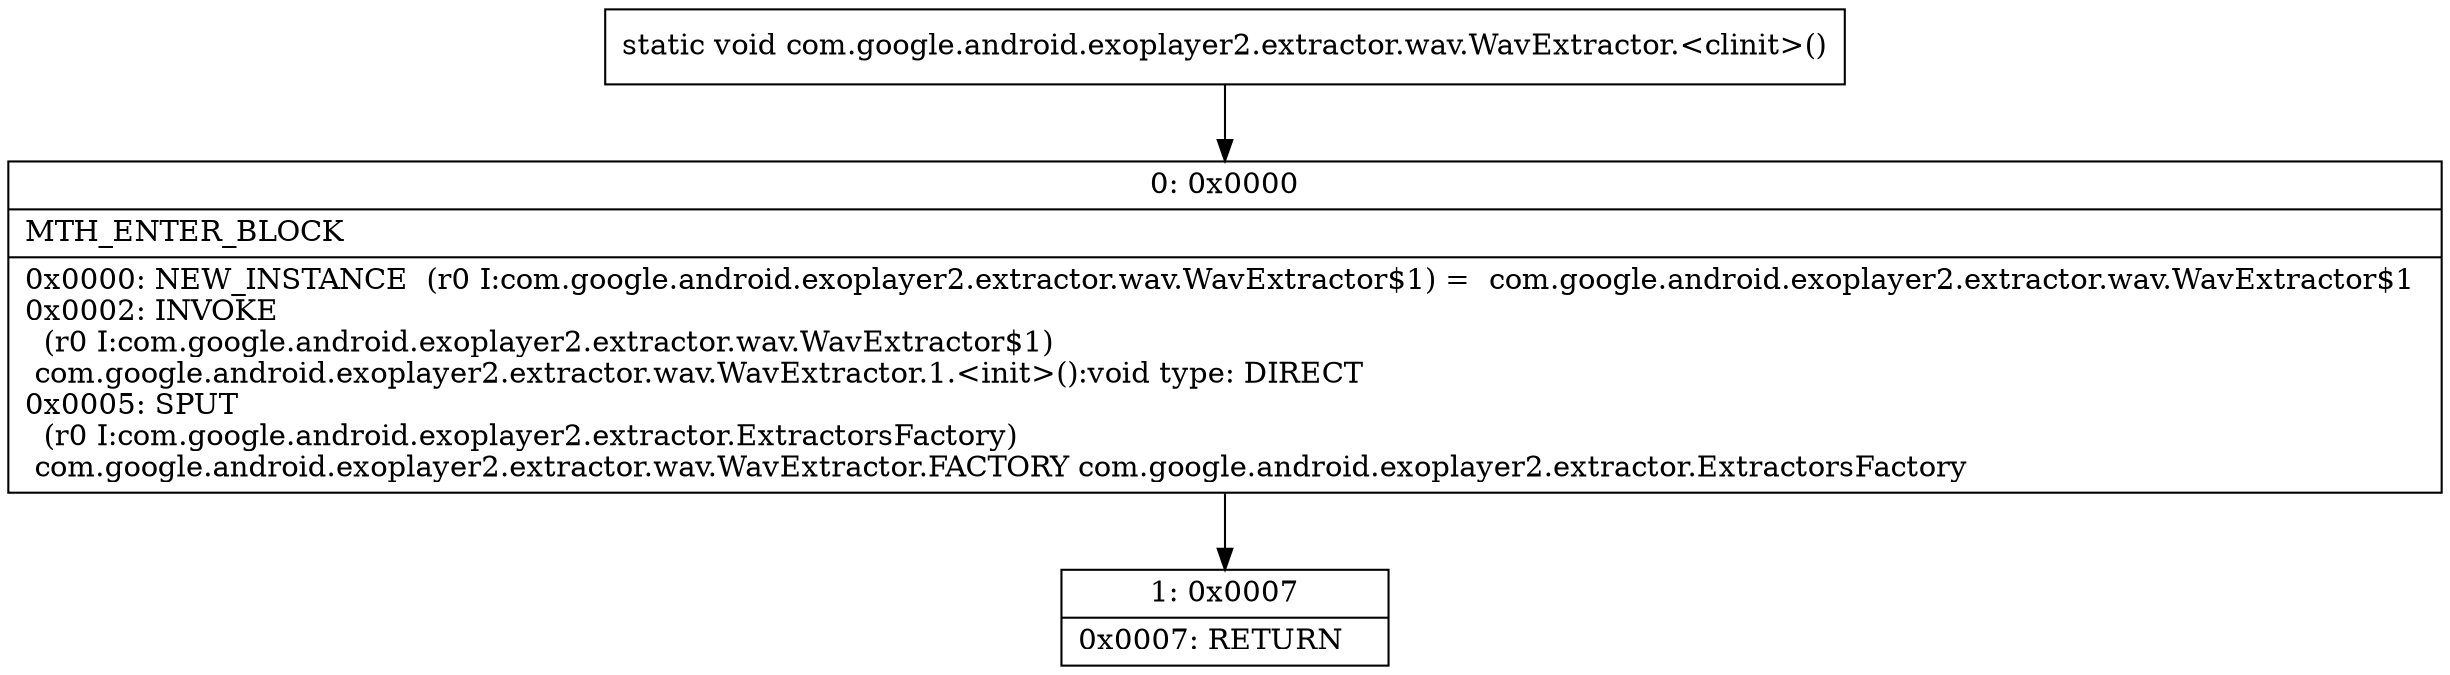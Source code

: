 digraph "CFG forcom.google.android.exoplayer2.extractor.wav.WavExtractor.\<clinit\>()V" {
Node_0 [shape=record,label="{0\:\ 0x0000|MTH_ENTER_BLOCK\l|0x0000: NEW_INSTANCE  (r0 I:com.google.android.exoplayer2.extractor.wav.WavExtractor$1) =  com.google.android.exoplayer2.extractor.wav.WavExtractor$1 \l0x0002: INVOKE  \l  (r0 I:com.google.android.exoplayer2.extractor.wav.WavExtractor$1)\l com.google.android.exoplayer2.extractor.wav.WavExtractor.1.\<init\>():void type: DIRECT \l0x0005: SPUT  \l  (r0 I:com.google.android.exoplayer2.extractor.ExtractorsFactory)\l com.google.android.exoplayer2.extractor.wav.WavExtractor.FACTORY com.google.android.exoplayer2.extractor.ExtractorsFactory \l}"];
Node_1 [shape=record,label="{1\:\ 0x0007|0x0007: RETURN   \l}"];
MethodNode[shape=record,label="{static void com.google.android.exoplayer2.extractor.wav.WavExtractor.\<clinit\>() }"];
MethodNode -> Node_0;
Node_0 -> Node_1;
}

